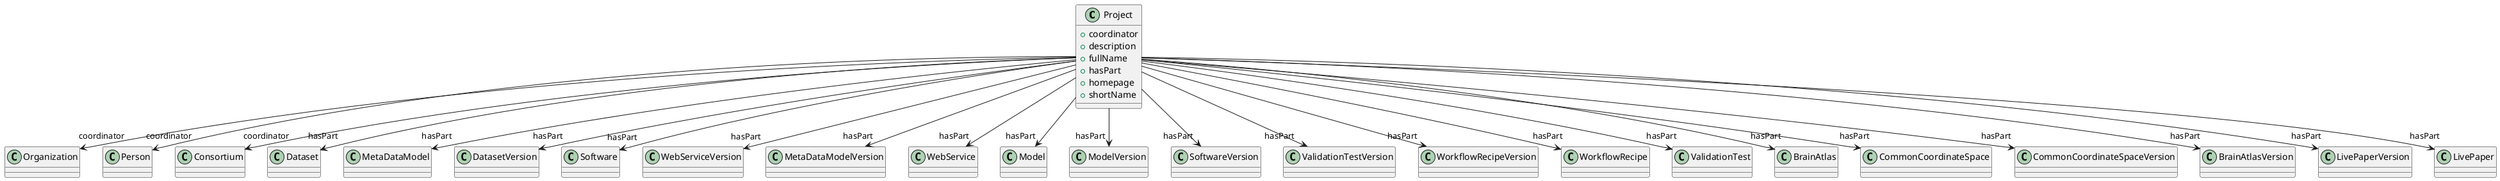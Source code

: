 @startuml
class Project {
+coordinator
+description
+fullName
+hasPart
+homepage
+shortName

}
Project -d-> "coordinator" Organization
Project -d-> "coordinator" Person
Project -d-> "coordinator" Consortium
Project -d-> "hasPart" Dataset
Project -d-> "hasPart" MetaDataModel
Project -d-> "hasPart" DatasetVersion
Project -d-> "hasPart" Software
Project -d-> "hasPart" WebServiceVersion
Project -d-> "hasPart" MetaDataModelVersion
Project -d-> "hasPart" WebService
Project -d-> "hasPart" Model
Project -d-> "hasPart" ModelVersion
Project -d-> "hasPart" SoftwareVersion
Project -d-> "hasPart" ValidationTestVersion
Project -d-> "hasPart" WorkflowRecipeVersion
Project -d-> "hasPart" WorkflowRecipe
Project -d-> "hasPart" ValidationTest
Project -d-> "hasPart" BrainAtlas
Project -d-> "hasPart" CommonCoordinateSpace
Project -d-> "hasPart" CommonCoordinateSpaceVersion
Project -d-> "hasPart" BrainAtlasVersion
Project -d-> "hasPart" LivePaperVersion
Project -d-> "hasPart" LivePaper

@enduml